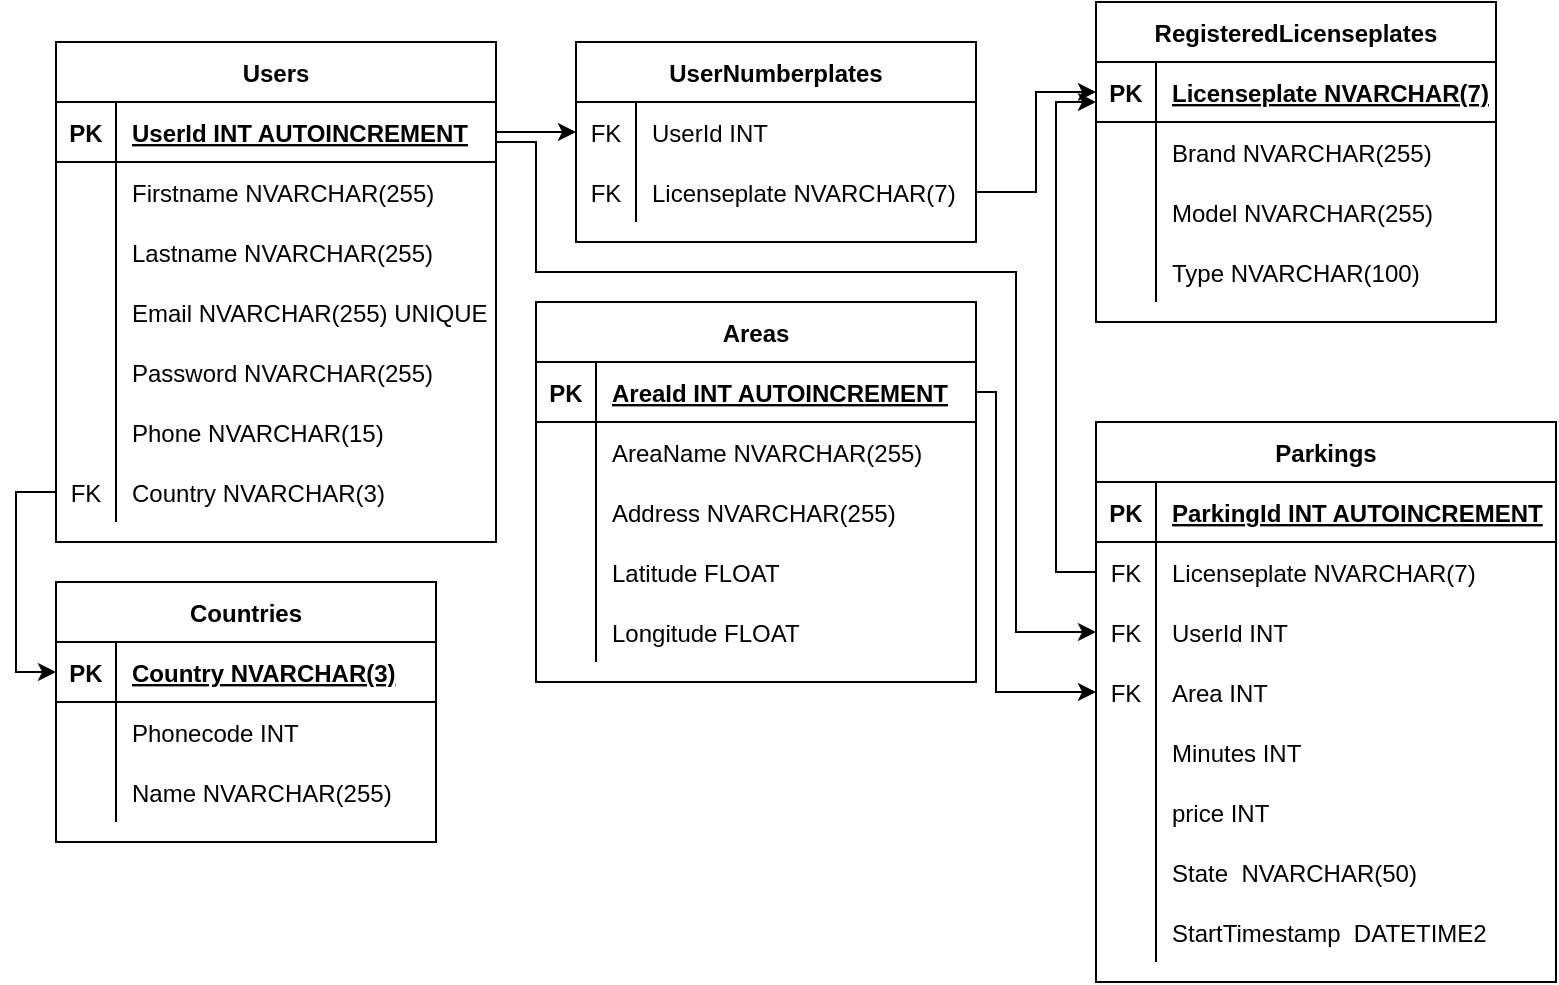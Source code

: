 <mxfile version="20.3.0" type="device"><diagram id="R2lEEEUBdFMjLlhIrx00" name="Page-1"><mxGraphModel dx="1422" dy="845" grid="1" gridSize="10" guides="1" tooltips="1" connect="1" arrows="1" fold="1" page="1" pageScale="1" pageWidth="850" pageHeight="1100" math="0" shadow="0" extFonts="Permanent Marker^https://fonts.googleapis.com/css?family=Permanent+Marker"><root><mxCell id="0"/><mxCell id="1" parent="0"/><mxCell id="RG4BsjdbidDH1RRRt_io-1" value="Users" style="shape=table;startSize=30;container=1;collapsible=1;childLayout=tableLayout;fixedRows=1;rowLines=0;fontStyle=1;align=center;resizeLast=1;" parent="1" vertex="1"><mxGeometry x="40" y="40" width="220" height="250" as="geometry"><mxRectangle x="40" y="40" width="70" height="30" as="alternateBounds"/></mxGeometry></mxCell><mxCell id="RG4BsjdbidDH1RRRt_io-2" value="" style="shape=tableRow;horizontal=0;startSize=0;swimlaneHead=0;swimlaneBody=0;fillColor=none;collapsible=0;dropTarget=0;points=[[0,0.5],[1,0.5]];portConstraint=eastwest;top=0;left=0;right=0;bottom=1;" parent="RG4BsjdbidDH1RRRt_io-1" vertex="1"><mxGeometry y="30" width="220" height="30" as="geometry"/></mxCell><mxCell id="RG4BsjdbidDH1RRRt_io-3" value="PK" style="shape=partialRectangle;connectable=0;fillColor=none;top=0;left=0;bottom=0;right=0;fontStyle=1;overflow=hidden;" parent="RG4BsjdbidDH1RRRt_io-2" vertex="1"><mxGeometry width="30" height="30" as="geometry"><mxRectangle width="30" height="30" as="alternateBounds"/></mxGeometry></mxCell><mxCell id="RG4BsjdbidDH1RRRt_io-4" value="UserId INT AUTOINCREMENT" style="shape=partialRectangle;connectable=0;fillColor=none;top=0;left=0;bottom=0;right=0;align=left;spacingLeft=6;fontStyle=5;overflow=hidden;" parent="RG4BsjdbidDH1RRRt_io-2" vertex="1"><mxGeometry x="30" width="190" height="30" as="geometry"><mxRectangle width="190" height="30" as="alternateBounds"/></mxGeometry></mxCell><mxCell id="RG4BsjdbidDH1RRRt_io-5" value="" style="shape=tableRow;horizontal=0;startSize=0;swimlaneHead=0;swimlaneBody=0;fillColor=none;collapsible=0;dropTarget=0;points=[[0,0.5],[1,0.5]];portConstraint=eastwest;top=0;left=0;right=0;bottom=0;" parent="RG4BsjdbidDH1RRRt_io-1" vertex="1"><mxGeometry y="60" width="220" height="30" as="geometry"/></mxCell><mxCell id="RG4BsjdbidDH1RRRt_io-6" value="" style="shape=partialRectangle;connectable=0;fillColor=none;top=0;left=0;bottom=0;right=0;editable=1;overflow=hidden;" parent="RG4BsjdbidDH1RRRt_io-5" vertex="1"><mxGeometry width="30" height="30" as="geometry"><mxRectangle width="30" height="30" as="alternateBounds"/></mxGeometry></mxCell><mxCell id="RG4BsjdbidDH1RRRt_io-7" value="Firstname NVARCHAR(255)" style="shape=partialRectangle;connectable=0;fillColor=none;top=0;left=0;bottom=0;right=0;align=left;spacingLeft=6;overflow=hidden;" parent="RG4BsjdbidDH1RRRt_io-5" vertex="1"><mxGeometry x="30" width="190" height="30" as="geometry"><mxRectangle width="190" height="30" as="alternateBounds"/></mxGeometry></mxCell><mxCell id="onx1qdXCxPFnw5JevRRO-5" value="" style="shape=tableRow;horizontal=0;startSize=0;swimlaneHead=0;swimlaneBody=0;fillColor=none;collapsible=0;dropTarget=0;points=[[0,0.5],[1,0.5]];portConstraint=eastwest;top=0;left=0;right=0;bottom=0;" vertex="1" parent="RG4BsjdbidDH1RRRt_io-1"><mxGeometry y="90" width="220" height="30" as="geometry"/></mxCell><mxCell id="onx1qdXCxPFnw5JevRRO-6" value="" style="shape=partialRectangle;connectable=0;fillColor=none;top=0;left=0;bottom=0;right=0;editable=1;overflow=hidden;" vertex="1" parent="onx1qdXCxPFnw5JevRRO-5"><mxGeometry width="30" height="30" as="geometry"><mxRectangle width="30" height="30" as="alternateBounds"/></mxGeometry></mxCell><mxCell id="onx1qdXCxPFnw5JevRRO-7" value="Lastname NVARCHAR(255)" style="shape=partialRectangle;connectable=0;fillColor=none;top=0;left=0;bottom=0;right=0;align=left;spacingLeft=6;overflow=hidden;" vertex="1" parent="onx1qdXCxPFnw5JevRRO-5"><mxGeometry x="30" width="190" height="30" as="geometry"><mxRectangle width="190" height="30" as="alternateBounds"/></mxGeometry></mxCell><mxCell id="RG4BsjdbidDH1RRRt_io-8" value="" style="shape=tableRow;horizontal=0;startSize=0;swimlaneHead=0;swimlaneBody=0;fillColor=none;collapsible=0;dropTarget=0;points=[[0,0.5],[1,0.5]];portConstraint=eastwest;top=0;left=0;right=0;bottom=0;" parent="RG4BsjdbidDH1RRRt_io-1" vertex="1"><mxGeometry y="120" width="220" height="30" as="geometry"/></mxCell><mxCell id="RG4BsjdbidDH1RRRt_io-9" value="" style="shape=partialRectangle;connectable=0;fillColor=none;top=0;left=0;bottom=0;right=0;editable=1;overflow=hidden;" parent="RG4BsjdbidDH1RRRt_io-8" vertex="1"><mxGeometry width="30" height="30" as="geometry"><mxRectangle width="30" height="30" as="alternateBounds"/></mxGeometry></mxCell><mxCell id="RG4BsjdbidDH1RRRt_io-10" value="Email NVARCHAR(255) UNIQUE" style="shape=partialRectangle;connectable=0;fillColor=none;top=0;left=0;bottom=0;right=0;align=left;spacingLeft=6;overflow=hidden;" parent="RG4BsjdbidDH1RRRt_io-8" vertex="1"><mxGeometry x="30" width="190" height="30" as="geometry"><mxRectangle width="190" height="30" as="alternateBounds"/></mxGeometry></mxCell><mxCell id="RG4BsjdbidDH1RRRt_io-11" value="" style="shape=tableRow;horizontal=0;startSize=0;swimlaneHead=0;swimlaneBody=0;fillColor=none;collapsible=0;dropTarget=0;points=[[0,0.5],[1,0.5]];portConstraint=eastwest;top=0;left=0;right=0;bottom=0;" parent="RG4BsjdbidDH1RRRt_io-1" vertex="1"><mxGeometry y="150" width="220" height="30" as="geometry"/></mxCell><mxCell id="RG4BsjdbidDH1RRRt_io-12" value="" style="shape=partialRectangle;connectable=0;fillColor=none;top=0;left=0;bottom=0;right=0;editable=1;overflow=hidden;" parent="RG4BsjdbidDH1RRRt_io-11" vertex="1"><mxGeometry width="30" height="30" as="geometry"><mxRectangle width="30" height="30" as="alternateBounds"/></mxGeometry></mxCell><mxCell id="RG4BsjdbidDH1RRRt_io-13" value="Password NVARCHAR(255)" style="shape=partialRectangle;connectable=0;fillColor=none;top=0;left=0;bottom=0;right=0;align=left;spacingLeft=6;overflow=hidden;" parent="RG4BsjdbidDH1RRRt_io-11" vertex="1"><mxGeometry x="30" width="190" height="30" as="geometry"><mxRectangle width="190" height="30" as="alternateBounds"/></mxGeometry></mxCell><mxCell id="RG4BsjdbidDH1RRRt_io-14" value="" style="shape=tableRow;horizontal=0;startSize=0;swimlaneHead=0;swimlaneBody=0;fillColor=none;collapsible=0;dropTarget=0;points=[[0,0.5],[1,0.5]];portConstraint=eastwest;top=0;left=0;right=0;bottom=0;" parent="RG4BsjdbidDH1RRRt_io-1" vertex="1"><mxGeometry y="180" width="220" height="30" as="geometry"/></mxCell><mxCell id="RG4BsjdbidDH1RRRt_io-15" value="" style="shape=partialRectangle;connectable=0;fillColor=none;top=0;left=0;bottom=0;right=0;editable=1;overflow=hidden;" parent="RG4BsjdbidDH1RRRt_io-14" vertex="1"><mxGeometry width="30" height="30" as="geometry"><mxRectangle width="30" height="30" as="alternateBounds"/></mxGeometry></mxCell><mxCell id="RG4BsjdbidDH1RRRt_io-16" value="Phone NVARCHAR(15)" style="shape=partialRectangle;connectable=0;fillColor=none;top=0;left=0;bottom=0;right=0;align=left;spacingLeft=6;overflow=hidden;" parent="RG4BsjdbidDH1RRRt_io-14" vertex="1"><mxGeometry x="30" width="190" height="30" as="geometry"><mxRectangle width="190" height="30" as="alternateBounds"/></mxGeometry></mxCell><mxCell id="RG4BsjdbidDH1RRRt_io-33" value="" style="shape=tableRow;horizontal=0;startSize=0;swimlaneHead=0;swimlaneBody=0;fillColor=none;collapsible=0;dropTarget=0;points=[[0,0.5],[1,0.5]];portConstraint=eastwest;top=0;left=0;right=0;bottom=0;" parent="RG4BsjdbidDH1RRRt_io-1" vertex="1"><mxGeometry y="210" width="220" height="30" as="geometry"/></mxCell><mxCell id="RG4BsjdbidDH1RRRt_io-34" value="FK" style="shape=partialRectangle;connectable=0;fillColor=none;top=0;left=0;bottom=0;right=0;editable=1;overflow=hidden;" parent="RG4BsjdbidDH1RRRt_io-33" vertex="1"><mxGeometry width="30" height="30" as="geometry"><mxRectangle width="30" height="30" as="alternateBounds"/></mxGeometry></mxCell><mxCell id="RG4BsjdbidDH1RRRt_io-35" value="Country NVARCHAR(3)" style="shape=partialRectangle;connectable=0;fillColor=none;top=0;left=0;bottom=0;right=0;align=left;spacingLeft=6;overflow=hidden;" parent="RG4BsjdbidDH1RRRt_io-33" vertex="1"><mxGeometry x="30" width="190" height="30" as="geometry"><mxRectangle width="190" height="30" as="alternateBounds"/></mxGeometry></mxCell><mxCell id="RG4BsjdbidDH1RRRt_io-39" value="Countries" style="shape=table;startSize=30;container=1;collapsible=1;childLayout=tableLayout;fixedRows=1;rowLines=0;fontStyle=1;align=center;resizeLast=1;" parent="1" vertex="1"><mxGeometry x="40" y="310" width="190" height="130" as="geometry"/></mxCell><mxCell id="RG4BsjdbidDH1RRRt_io-40" value="" style="shape=tableRow;horizontal=0;startSize=0;swimlaneHead=0;swimlaneBody=0;fillColor=none;collapsible=0;dropTarget=0;points=[[0,0.5],[1,0.5]];portConstraint=eastwest;top=0;left=0;right=0;bottom=1;" parent="RG4BsjdbidDH1RRRt_io-39" vertex="1"><mxGeometry y="30" width="190" height="30" as="geometry"/></mxCell><mxCell id="RG4BsjdbidDH1RRRt_io-41" value="PK" style="shape=partialRectangle;connectable=0;fillColor=none;top=0;left=0;bottom=0;right=0;fontStyle=1;overflow=hidden;" parent="RG4BsjdbidDH1RRRt_io-40" vertex="1"><mxGeometry width="30" height="30" as="geometry"><mxRectangle width="30" height="30" as="alternateBounds"/></mxGeometry></mxCell><mxCell id="RG4BsjdbidDH1RRRt_io-42" value="Country NVARCHAR(3)" style="shape=partialRectangle;connectable=0;fillColor=none;top=0;left=0;bottom=0;right=0;align=left;spacingLeft=6;fontStyle=5;overflow=hidden;" parent="RG4BsjdbidDH1RRRt_io-40" vertex="1"><mxGeometry x="30" width="160" height="30" as="geometry"><mxRectangle width="160" height="30" as="alternateBounds"/></mxGeometry></mxCell><mxCell id="RG4BsjdbidDH1RRRt_io-43" value="" style="shape=tableRow;horizontal=0;startSize=0;swimlaneHead=0;swimlaneBody=0;fillColor=none;collapsible=0;dropTarget=0;points=[[0,0.5],[1,0.5]];portConstraint=eastwest;top=0;left=0;right=0;bottom=0;" parent="RG4BsjdbidDH1RRRt_io-39" vertex="1"><mxGeometry y="60" width="190" height="30" as="geometry"/></mxCell><mxCell id="RG4BsjdbidDH1RRRt_io-44" value="" style="shape=partialRectangle;connectable=0;fillColor=none;top=0;left=0;bottom=0;right=0;editable=1;overflow=hidden;" parent="RG4BsjdbidDH1RRRt_io-43" vertex="1"><mxGeometry width="30" height="30" as="geometry"><mxRectangle width="30" height="30" as="alternateBounds"/></mxGeometry></mxCell><mxCell id="RG4BsjdbidDH1RRRt_io-45" value="Phonecode INT" style="shape=partialRectangle;connectable=0;fillColor=none;top=0;left=0;bottom=0;right=0;align=left;spacingLeft=6;overflow=hidden;" parent="RG4BsjdbidDH1RRRt_io-43" vertex="1"><mxGeometry x="30" width="160" height="30" as="geometry"><mxRectangle width="160" height="30" as="alternateBounds"/></mxGeometry></mxCell><mxCell id="RG4BsjdbidDH1RRRt_io-46" value="" style="shape=tableRow;horizontal=0;startSize=0;swimlaneHead=0;swimlaneBody=0;fillColor=none;collapsible=0;dropTarget=0;points=[[0,0.5],[1,0.5]];portConstraint=eastwest;top=0;left=0;right=0;bottom=0;" parent="RG4BsjdbidDH1RRRt_io-39" vertex="1"><mxGeometry y="90" width="190" height="30" as="geometry"/></mxCell><mxCell id="RG4BsjdbidDH1RRRt_io-47" value="" style="shape=partialRectangle;connectable=0;fillColor=none;top=0;left=0;bottom=0;right=0;editable=1;overflow=hidden;" parent="RG4BsjdbidDH1RRRt_io-46" vertex="1"><mxGeometry width="30" height="30" as="geometry"><mxRectangle width="30" height="30" as="alternateBounds"/></mxGeometry></mxCell><mxCell id="RG4BsjdbidDH1RRRt_io-48" value="Name NVARCHAR(255)" style="shape=partialRectangle;connectable=0;fillColor=none;top=0;left=0;bottom=0;right=0;align=left;spacingLeft=6;overflow=hidden;" parent="RG4BsjdbidDH1RRRt_io-46" vertex="1"><mxGeometry x="30" width="160" height="30" as="geometry"><mxRectangle width="160" height="30" as="alternateBounds"/></mxGeometry></mxCell><mxCell id="RG4BsjdbidDH1RRRt_io-52" style="edgeStyle=orthogonalEdgeStyle;rounded=0;orthogonalLoop=1;jettySize=auto;html=1;entryX=0;entryY=0.5;entryDx=0;entryDy=0;" parent="1" source="RG4BsjdbidDH1RRRt_io-33" target="RG4BsjdbidDH1RRRt_io-40" edge="1"><mxGeometry relative="1" as="geometry"/></mxCell><mxCell id="RG4BsjdbidDH1RRRt_io-81" value="UserNumberplates" style="shape=table;startSize=30;container=1;collapsible=1;childLayout=tableLayout;fixedRows=1;rowLines=0;fontStyle=1;align=center;resizeLast=1;" parent="1" vertex="1"><mxGeometry x="300" y="40" width="200" height="100" as="geometry"/></mxCell><mxCell id="RG4BsjdbidDH1RRRt_io-85" value="" style="shape=tableRow;horizontal=0;startSize=0;swimlaneHead=0;swimlaneBody=0;fillColor=none;collapsible=0;dropTarget=0;points=[[0,0.5],[1,0.5]];portConstraint=eastwest;top=0;left=0;right=0;bottom=0;" parent="RG4BsjdbidDH1RRRt_io-81" vertex="1"><mxGeometry y="30" width="200" height="30" as="geometry"/></mxCell><mxCell id="RG4BsjdbidDH1RRRt_io-86" value="FK" style="shape=partialRectangle;connectable=0;fillColor=none;top=0;left=0;bottom=0;right=0;editable=1;overflow=hidden;" parent="RG4BsjdbidDH1RRRt_io-85" vertex="1"><mxGeometry width="30" height="30" as="geometry"><mxRectangle width="30" height="30" as="alternateBounds"/></mxGeometry></mxCell><mxCell id="RG4BsjdbidDH1RRRt_io-87" value="UserId INT" style="shape=partialRectangle;connectable=0;fillColor=none;top=0;left=0;bottom=0;right=0;align=left;spacingLeft=6;overflow=hidden;" parent="RG4BsjdbidDH1RRRt_io-85" vertex="1"><mxGeometry x="30" width="170" height="30" as="geometry"><mxRectangle width="170" height="30" as="alternateBounds"/></mxGeometry></mxCell><mxCell id="RG4BsjdbidDH1RRRt_io-149" value="" style="shape=tableRow;horizontal=0;startSize=0;swimlaneHead=0;swimlaneBody=0;fillColor=none;collapsible=0;dropTarget=0;points=[[0,0.5],[1,0.5]];portConstraint=eastwest;top=0;left=0;right=0;bottom=0;" parent="RG4BsjdbidDH1RRRt_io-81" vertex="1"><mxGeometry y="60" width="200" height="30" as="geometry"/></mxCell><mxCell id="RG4BsjdbidDH1RRRt_io-150" value="FK" style="shape=partialRectangle;connectable=0;fillColor=none;top=0;left=0;bottom=0;right=0;editable=1;overflow=hidden;" parent="RG4BsjdbidDH1RRRt_io-149" vertex="1"><mxGeometry width="30" height="30" as="geometry"><mxRectangle width="30" height="30" as="alternateBounds"/></mxGeometry></mxCell><mxCell id="RG4BsjdbidDH1RRRt_io-151" value="Licenseplate NVARCHAR(7)" style="shape=partialRectangle;connectable=0;fillColor=none;top=0;left=0;bottom=0;right=0;align=left;spacingLeft=6;overflow=hidden;" parent="RG4BsjdbidDH1RRRt_io-149" vertex="1"><mxGeometry x="30" width="170" height="30" as="geometry"><mxRectangle width="170" height="30" as="alternateBounds"/></mxGeometry></mxCell><mxCell id="RG4BsjdbidDH1RRRt_io-95" style="edgeStyle=orthogonalEdgeStyle;rounded=0;orthogonalLoop=1;jettySize=auto;html=1;exitX=1;exitY=0.5;exitDx=0;exitDy=0;entryX=0;entryY=0.5;entryDx=0;entryDy=0;" parent="1" source="RG4BsjdbidDH1RRRt_io-2" edge="1"><mxGeometry relative="1" as="geometry"><mxPoint x="300" y="85" as="targetPoint"/><Array as="points"><mxPoint x="270" y="85"/><mxPoint x="270" y="85"/></Array></mxGeometry></mxCell><mxCell id="RG4BsjdbidDH1RRRt_io-96" value="Parkings" style="shape=table;startSize=30;container=1;collapsible=1;childLayout=tableLayout;fixedRows=1;rowLines=0;fontStyle=1;align=center;resizeLast=1;" parent="1" vertex="1"><mxGeometry x="560" y="230" width="230" height="280" as="geometry"/></mxCell><mxCell id="RG4BsjdbidDH1RRRt_io-97" value="" style="shape=tableRow;horizontal=0;startSize=0;swimlaneHead=0;swimlaneBody=0;fillColor=none;collapsible=0;dropTarget=0;points=[[0,0.5],[1,0.5]];portConstraint=eastwest;top=0;left=0;right=0;bottom=1;" parent="RG4BsjdbidDH1RRRt_io-96" vertex="1"><mxGeometry y="30" width="230" height="30" as="geometry"/></mxCell><mxCell id="RG4BsjdbidDH1RRRt_io-98" value="PK" style="shape=partialRectangle;connectable=0;fillColor=none;top=0;left=0;bottom=0;right=0;fontStyle=1;overflow=hidden;" parent="RG4BsjdbidDH1RRRt_io-97" vertex="1"><mxGeometry width="30" height="30" as="geometry"><mxRectangle width="30" height="30" as="alternateBounds"/></mxGeometry></mxCell><mxCell id="RG4BsjdbidDH1RRRt_io-99" value="ParkingId INT AUTOINCREMENT" style="shape=partialRectangle;connectable=0;fillColor=none;top=0;left=0;bottom=0;right=0;align=left;spacingLeft=6;fontStyle=5;overflow=hidden;" parent="RG4BsjdbidDH1RRRt_io-97" vertex="1"><mxGeometry x="30" width="200" height="30" as="geometry"><mxRectangle width="200" height="30" as="alternateBounds"/></mxGeometry></mxCell><mxCell id="RG4BsjdbidDH1RRRt_io-100" value="" style="shape=tableRow;horizontal=0;startSize=0;swimlaneHead=0;swimlaneBody=0;fillColor=none;collapsible=0;dropTarget=0;points=[[0,0.5],[1,0.5]];portConstraint=eastwest;top=0;left=0;right=0;bottom=0;" parent="RG4BsjdbidDH1RRRt_io-96" vertex="1"><mxGeometry y="60" width="230" height="30" as="geometry"/></mxCell><mxCell id="RG4BsjdbidDH1RRRt_io-101" value="FK" style="shape=partialRectangle;connectable=0;fillColor=none;top=0;left=0;bottom=0;right=0;editable=1;overflow=hidden;" parent="RG4BsjdbidDH1RRRt_io-100" vertex="1"><mxGeometry width="30" height="30" as="geometry"><mxRectangle width="30" height="30" as="alternateBounds"/></mxGeometry></mxCell><mxCell id="RG4BsjdbidDH1RRRt_io-102" value="Licenseplate NVARCHAR(7)" style="shape=partialRectangle;connectable=0;fillColor=none;top=0;left=0;bottom=0;right=0;align=left;spacingLeft=6;overflow=hidden;" parent="RG4BsjdbidDH1RRRt_io-100" vertex="1"><mxGeometry x="30" width="200" height="30" as="geometry"><mxRectangle width="200" height="30" as="alternateBounds"/></mxGeometry></mxCell><mxCell id="RG4BsjdbidDH1RRRt_io-103" value="" style="shape=tableRow;horizontal=0;startSize=0;swimlaneHead=0;swimlaneBody=0;fillColor=none;collapsible=0;dropTarget=0;points=[[0,0.5],[1,0.5]];portConstraint=eastwest;top=0;left=0;right=0;bottom=0;" parent="RG4BsjdbidDH1RRRt_io-96" vertex="1"><mxGeometry y="90" width="230" height="30" as="geometry"/></mxCell><mxCell id="RG4BsjdbidDH1RRRt_io-104" value="FK" style="shape=partialRectangle;connectable=0;fillColor=none;top=0;left=0;bottom=0;right=0;editable=1;overflow=hidden;" parent="RG4BsjdbidDH1RRRt_io-103" vertex="1"><mxGeometry width="30" height="30" as="geometry"><mxRectangle width="30" height="30" as="alternateBounds"/></mxGeometry></mxCell><mxCell id="RG4BsjdbidDH1RRRt_io-105" value="UserId INT" style="shape=partialRectangle;connectable=0;fillColor=none;top=0;left=0;bottom=0;right=0;align=left;spacingLeft=6;overflow=hidden;" parent="RG4BsjdbidDH1RRRt_io-103" vertex="1"><mxGeometry x="30" width="200" height="30" as="geometry"><mxRectangle width="200" height="30" as="alternateBounds"/></mxGeometry></mxCell><mxCell id="RG4BsjdbidDH1RRRt_io-124" value="" style="shape=tableRow;horizontal=0;startSize=0;swimlaneHead=0;swimlaneBody=0;fillColor=none;collapsible=0;dropTarget=0;points=[[0,0.5],[1,0.5]];portConstraint=eastwest;top=0;left=0;right=0;bottom=0;" parent="RG4BsjdbidDH1RRRt_io-96" vertex="1"><mxGeometry y="120" width="230" height="30" as="geometry"/></mxCell><mxCell id="RG4BsjdbidDH1RRRt_io-125" value="FK" style="shape=partialRectangle;connectable=0;fillColor=none;top=0;left=0;bottom=0;right=0;editable=1;overflow=hidden;" parent="RG4BsjdbidDH1RRRt_io-124" vertex="1"><mxGeometry width="30" height="30" as="geometry"><mxRectangle width="30" height="30" as="alternateBounds"/></mxGeometry></mxCell><mxCell id="RG4BsjdbidDH1RRRt_io-126" value="Area INT" style="shape=partialRectangle;connectable=0;fillColor=none;top=0;left=0;bottom=0;right=0;align=left;spacingLeft=6;overflow=hidden;" parent="RG4BsjdbidDH1RRRt_io-124" vertex="1"><mxGeometry x="30" width="200" height="30" as="geometry"><mxRectangle width="200" height="30" as="alternateBounds"/></mxGeometry></mxCell><mxCell id="RG4BsjdbidDH1RRRt_io-106" value="" style="shape=tableRow;horizontal=0;startSize=0;swimlaneHead=0;swimlaneBody=0;fillColor=none;collapsible=0;dropTarget=0;points=[[0,0.5],[1,0.5]];portConstraint=eastwest;top=0;left=0;right=0;bottom=0;" parent="RG4BsjdbidDH1RRRt_io-96" vertex="1"><mxGeometry y="150" width="230" height="30" as="geometry"/></mxCell><mxCell id="RG4BsjdbidDH1RRRt_io-107" value="" style="shape=partialRectangle;connectable=0;fillColor=none;top=0;left=0;bottom=0;right=0;editable=1;overflow=hidden;" parent="RG4BsjdbidDH1RRRt_io-106" vertex="1"><mxGeometry width="30" height="30" as="geometry"><mxRectangle width="30" height="30" as="alternateBounds"/></mxGeometry></mxCell><mxCell id="RG4BsjdbidDH1RRRt_io-108" value="Minutes INT" style="shape=partialRectangle;connectable=0;fillColor=none;top=0;left=0;bottom=0;right=0;align=left;spacingLeft=6;overflow=hidden;" parent="RG4BsjdbidDH1RRRt_io-106" vertex="1"><mxGeometry x="30" width="200" height="30" as="geometry"><mxRectangle width="200" height="30" as="alternateBounds"/></mxGeometry></mxCell><mxCell id="RG4BsjdbidDH1RRRt_io-168" value="" style="shape=tableRow;horizontal=0;startSize=0;swimlaneHead=0;swimlaneBody=0;fillColor=none;collapsible=0;dropTarget=0;points=[[0,0.5],[1,0.5]];portConstraint=eastwest;top=0;left=0;right=0;bottom=0;" parent="RG4BsjdbidDH1RRRt_io-96" vertex="1"><mxGeometry y="180" width="230" height="30" as="geometry"/></mxCell><mxCell id="RG4BsjdbidDH1RRRt_io-169" value="" style="shape=partialRectangle;connectable=0;fillColor=none;top=0;left=0;bottom=0;right=0;editable=1;overflow=hidden;" parent="RG4BsjdbidDH1RRRt_io-168" vertex="1"><mxGeometry width="30" height="30" as="geometry"><mxRectangle width="30" height="30" as="alternateBounds"/></mxGeometry></mxCell><mxCell id="RG4BsjdbidDH1RRRt_io-170" value="price INT" style="shape=partialRectangle;connectable=0;fillColor=none;top=0;left=0;bottom=0;right=0;align=left;spacingLeft=6;overflow=hidden;" parent="RG4BsjdbidDH1RRRt_io-168" vertex="1"><mxGeometry x="30" width="200" height="30" as="geometry"><mxRectangle width="200" height="30" as="alternateBounds"/></mxGeometry></mxCell><mxCell id="RG4BsjdbidDH1RRRt_io-171" value="" style="shape=tableRow;horizontal=0;startSize=0;swimlaneHead=0;swimlaneBody=0;fillColor=none;collapsible=0;dropTarget=0;points=[[0,0.5],[1,0.5]];portConstraint=eastwest;top=0;left=0;right=0;bottom=0;" parent="RG4BsjdbidDH1RRRt_io-96" vertex="1"><mxGeometry y="210" width="230" height="30" as="geometry"/></mxCell><mxCell id="RG4BsjdbidDH1RRRt_io-172" value="" style="shape=partialRectangle;connectable=0;fillColor=none;top=0;left=0;bottom=0;right=0;editable=1;overflow=hidden;" parent="RG4BsjdbidDH1RRRt_io-171" vertex="1"><mxGeometry width="30" height="30" as="geometry"><mxRectangle width="30" height="30" as="alternateBounds"/></mxGeometry></mxCell><mxCell id="RG4BsjdbidDH1RRRt_io-173" value="State  NVARCHAR(50)" style="shape=partialRectangle;connectable=0;fillColor=none;top=0;left=0;bottom=0;right=0;align=left;spacingLeft=6;overflow=hidden;" parent="RG4BsjdbidDH1RRRt_io-171" vertex="1"><mxGeometry x="30" width="200" height="30" as="geometry"><mxRectangle width="200" height="30" as="alternateBounds"/></mxGeometry></mxCell><mxCell id="RG4BsjdbidDH1RRRt_io-174" value="" style="shape=tableRow;horizontal=0;startSize=0;swimlaneHead=0;swimlaneBody=0;fillColor=none;collapsible=0;dropTarget=0;points=[[0,0.5],[1,0.5]];portConstraint=eastwest;top=0;left=0;right=0;bottom=0;" parent="RG4BsjdbidDH1RRRt_io-96" vertex="1"><mxGeometry y="240" width="230" height="30" as="geometry"/></mxCell><mxCell id="RG4BsjdbidDH1RRRt_io-175" value="" style="shape=partialRectangle;connectable=0;fillColor=none;top=0;left=0;bottom=0;right=0;editable=1;overflow=hidden;" parent="RG4BsjdbidDH1RRRt_io-174" vertex="1"><mxGeometry width="30" height="30" as="geometry"><mxRectangle width="30" height="30" as="alternateBounds"/></mxGeometry></mxCell><mxCell id="RG4BsjdbidDH1RRRt_io-176" value="StartTimestamp  DATETIME2" style="shape=partialRectangle;connectable=0;fillColor=none;top=0;left=0;bottom=0;right=0;align=left;spacingLeft=6;overflow=hidden;" parent="RG4BsjdbidDH1RRRt_io-174" vertex="1"><mxGeometry x="30" width="200" height="30" as="geometry"><mxRectangle width="200" height="30" as="alternateBounds"/></mxGeometry></mxCell><mxCell id="RG4BsjdbidDH1RRRt_io-127" value="Areas" style="shape=table;startSize=30;container=1;collapsible=1;childLayout=tableLayout;fixedRows=1;rowLines=0;fontStyle=1;align=center;resizeLast=1;" parent="1" vertex="1"><mxGeometry x="280" y="170" width="220" height="190" as="geometry"/></mxCell><mxCell id="RG4BsjdbidDH1RRRt_io-128" value="" style="shape=tableRow;horizontal=0;startSize=0;swimlaneHead=0;swimlaneBody=0;fillColor=none;collapsible=0;dropTarget=0;points=[[0,0.5],[1,0.5]];portConstraint=eastwest;top=0;left=0;right=0;bottom=1;" parent="RG4BsjdbidDH1RRRt_io-127" vertex="1"><mxGeometry y="30" width="220" height="30" as="geometry"/></mxCell><mxCell id="RG4BsjdbidDH1RRRt_io-129" value="PK" style="shape=partialRectangle;connectable=0;fillColor=none;top=0;left=0;bottom=0;right=0;fontStyle=1;overflow=hidden;" parent="RG4BsjdbidDH1RRRt_io-128" vertex="1"><mxGeometry width="30" height="30" as="geometry"><mxRectangle width="30" height="30" as="alternateBounds"/></mxGeometry></mxCell><mxCell id="RG4BsjdbidDH1RRRt_io-130" value="AreaId INT AUTOINCREMENT" style="shape=partialRectangle;connectable=0;fillColor=none;top=0;left=0;bottom=0;right=0;align=left;spacingLeft=6;fontStyle=5;overflow=hidden;" parent="RG4BsjdbidDH1RRRt_io-128" vertex="1"><mxGeometry x="30" width="190" height="30" as="geometry"><mxRectangle width="190" height="30" as="alternateBounds"/></mxGeometry></mxCell><mxCell id="RG4BsjdbidDH1RRRt_io-131" value="" style="shape=tableRow;horizontal=0;startSize=0;swimlaneHead=0;swimlaneBody=0;fillColor=none;collapsible=0;dropTarget=0;points=[[0,0.5],[1,0.5]];portConstraint=eastwest;top=0;left=0;right=0;bottom=0;" parent="RG4BsjdbidDH1RRRt_io-127" vertex="1"><mxGeometry y="60" width="220" height="30" as="geometry"/></mxCell><mxCell id="RG4BsjdbidDH1RRRt_io-132" value="" style="shape=partialRectangle;connectable=0;fillColor=none;top=0;left=0;bottom=0;right=0;editable=1;overflow=hidden;" parent="RG4BsjdbidDH1RRRt_io-131" vertex="1"><mxGeometry width="30" height="30" as="geometry"><mxRectangle width="30" height="30" as="alternateBounds"/></mxGeometry></mxCell><mxCell id="RG4BsjdbidDH1RRRt_io-133" value="AreaName NVARCHAR(255)" style="shape=partialRectangle;connectable=0;fillColor=none;top=0;left=0;bottom=0;right=0;align=left;spacingLeft=6;overflow=hidden;" parent="RG4BsjdbidDH1RRRt_io-131" vertex="1"><mxGeometry x="30" width="190" height="30" as="geometry"><mxRectangle width="190" height="30" as="alternateBounds"/></mxGeometry></mxCell><mxCell id="RG4BsjdbidDH1RRRt_io-134" value="" style="shape=tableRow;horizontal=0;startSize=0;swimlaneHead=0;swimlaneBody=0;fillColor=none;collapsible=0;dropTarget=0;points=[[0,0.5],[1,0.5]];portConstraint=eastwest;top=0;left=0;right=0;bottom=0;" parent="RG4BsjdbidDH1RRRt_io-127" vertex="1"><mxGeometry y="90" width="220" height="30" as="geometry"/></mxCell><mxCell id="RG4BsjdbidDH1RRRt_io-135" value="" style="shape=partialRectangle;connectable=0;fillColor=none;top=0;left=0;bottom=0;right=0;editable=1;overflow=hidden;" parent="RG4BsjdbidDH1RRRt_io-134" vertex="1"><mxGeometry width="30" height="30" as="geometry"><mxRectangle width="30" height="30" as="alternateBounds"/></mxGeometry></mxCell><mxCell id="RG4BsjdbidDH1RRRt_io-136" value="Address NVARCHAR(255)" style="shape=partialRectangle;connectable=0;fillColor=none;top=0;left=0;bottom=0;right=0;align=left;spacingLeft=6;overflow=hidden;" parent="RG4BsjdbidDH1RRRt_io-134" vertex="1"><mxGeometry x="30" width="190" height="30" as="geometry"><mxRectangle width="190" height="30" as="alternateBounds"/></mxGeometry></mxCell><mxCell id="RG4BsjdbidDH1RRRt_io-137" value="" style="shape=tableRow;horizontal=0;startSize=0;swimlaneHead=0;swimlaneBody=0;fillColor=none;collapsible=0;dropTarget=0;points=[[0,0.5],[1,0.5]];portConstraint=eastwest;top=0;left=0;right=0;bottom=0;" parent="RG4BsjdbidDH1RRRt_io-127" vertex="1"><mxGeometry y="120" width="220" height="30" as="geometry"/></mxCell><mxCell id="RG4BsjdbidDH1RRRt_io-138" value="" style="shape=partialRectangle;connectable=0;fillColor=none;top=0;left=0;bottom=0;right=0;editable=1;overflow=hidden;" parent="RG4BsjdbidDH1RRRt_io-137" vertex="1"><mxGeometry width="30" height="30" as="geometry"><mxRectangle width="30" height="30" as="alternateBounds"/></mxGeometry></mxCell><mxCell id="RG4BsjdbidDH1RRRt_io-139" value="Latitude FLOAT" style="shape=partialRectangle;connectable=0;fillColor=none;top=0;left=0;bottom=0;right=0;align=left;spacingLeft=6;overflow=hidden;" parent="RG4BsjdbidDH1RRRt_io-137" vertex="1"><mxGeometry x="30" width="190" height="30" as="geometry"><mxRectangle width="190" height="30" as="alternateBounds"/></mxGeometry></mxCell><mxCell id="RG4BsjdbidDH1RRRt_io-140" value="" style="shape=tableRow;horizontal=0;startSize=0;swimlaneHead=0;swimlaneBody=0;fillColor=none;collapsible=0;dropTarget=0;points=[[0,0.5],[1,0.5]];portConstraint=eastwest;top=0;left=0;right=0;bottom=0;" parent="RG4BsjdbidDH1RRRt_io-127" vertex="1"><mxGeometry y="150" width="220" height="30" as="geometry"/></mxCell><mxCell id="RG4BsjdbidDH1RRRt_io-141" value="" style="shape=partialRectangle;connectable=0;fillColor=none;top=0;left=0;bottom=0;right=0;editable=1;overflow=hidden;" parent="RG4BsjdbidDH1RRRt_io-140" vertex="1"><mxGeometry width="30" height="30" as="geometry"><mxRectangle width="30" height="30" as="alternateBounds"/></mxGeometry></mxCell><mxCell id="RG4BsjdbidDH1RRRt_io-142" value="Longitude FLOAT" style="shape=partialRectangle;connectable=0;fillColor=none;top=0;left=0;bottom=0;right=0;align=left;spacingLeft=6;overflow=hidden;" parent="RG4BsjdbidDH1RRRt_io-140" vertex="1"><mxGeometry x="30" width="190" height="30" as="geometry"><mxRectangle width="190" height="30" as="alternateBounds"/></mxGeometry></mxCell><mxCell id="RG4BsjdbidDH1RRRt_io-147" style="edgeStyle=orthogonalEdgeStyle;rounded=0;orthogonalLoop=1;jettySize=auto;html=1;exitX=1;exitY=0.5;exitDx=0;exitDy=0;" parent="1" source="RG4BsjdbidDH1RRRt_io-128" target="RG4BsjdbidDH1RRRt_io-124" edge="1"><mxGeometry relative="1" as="geometry"><mxPoint x="530" y="380" as="targetPoint"/><Array as="points"><mxPoint x="510" y="215"/><mxPoint x="510" y="365"/></Array></mxGeometry></mxCell><mxCell id="RG4BsjdbidDH1RRRt_io-152" style="edgeStyle=orthogonalEdgeStyle;rounded=0;orthogonalLoop=1;jettySize=auto;html=1;exitX=1;exitY=0.5;exitDx=0;exitDy=0;entryX=0;entryY=0.5;entryDx=0;entryDy=0;" parent="1" source="RG4BsjdbidDH1RRRt_io-2" target="RG4BsjdbidDH1RRRt_io-103" edge="1"><mxGeometry relative="1" as="geometry"><Array as="points"><mxPoint x="260" y="90"/><mxPoint x="280" y="90"/><mxPoint x="280" y="155"/><mxPoint x="520" y="155"/><mxPoint x="520" y="335"/></Array></mxGeometry></mxCell><mxCell id="RG4BsjdbidDH1RRRt_io-153" value="RegisteredLicenseplates" style="shape=table;startSize=30;container=1;collapsible=1;childLayout=tableLayout;fixedRows=1;rowLines=0;fontStyle=1;align=center;resizeLast=1;" parent="1" vertex="1"><mxGeometry x="560" y="20" width="200" height="160" as="geometry"/></mxCell><mxCell id="RG4BsjdbidDH1RRRt_io-154" value="" style="shape=tableRow;horizontal=0;startSize=0;swimlaneHead=0;swimlaneBody=0;fillColor=none;collapsible=0;dropTarget=0;points=[[0,0.5],[1,0.5]];portConstraint=eastwest;top=0;left=0;right=0;bottom=1;" parent="RG4BsjdbidDH1RRRt_io-153" vertex="1"><mxGeometry y="30" width="200" height="30" as="geometry"/></mxCell><mxCell id="RG4BsjdbidDH1RRRt_io-155" value="PK" style="shape=partialRectangle;connectable=0;fillColor=none;top=0;left=0;bottom=0;right=0;fontStyle=1;overflow=hidden;" parent="RG4BsjdbidDH1RRRt_io-154" vertex="1"><mxGeometry width="30" height="30" as="geometry"><mxRectangle width="30" height="30" as="alternateBounds"/></mxGeometry></mxCell><mxCell id="RG4BsjdbidDH1RRRt_io-156" value="Licenseplate NVARCHAR(7)" style="shape=partialRectangle;connectable=0;fillColor=none;top=0;left=0;bottom=0;right=0;align=left;spacingLeft=6;fontStyle=5;overflow=hidden;" parent="RG4BsjdbidDH1RRRt_io-154" vertex="1"><mxGeometry x="30" width="170" height="30" as="geometry"><mxRectangle width="170" height="30" as="alternateBounds"/></mxGeometry></mxCell><mxCell id="RG4BsjdbidDH1RRRt_io-157" value="" style="shape=tableRow;horizontal=0;startSize=0;swimlaneHead=0;swimlaneBody=0;fillColor=none;collapsible=0;dropTarget=0;points=[[0,0.5],[1,0.5]];portConstraint=eastwest;top=0;left=0;right=0;bottom=0;" parent="RG4BsjdbidDH1RRRt_io-153" vertex="1"><mxGeometry y="60" width="200" height="30" as="geometry"/></mxCell><mxCell id="RG4BsjdbidDH1RRRt_io-158" value="" style="shape=partialRectangle;connectable=0;fillColor=none;top=0;left=0;bottom=0;right=0;editable=1;overflow=hidden;" parent="RG4BsjdbidDH1RRRt_io-157" vertex="1"><mxGeometry width="30" height="30" as="geometry"><mxRectangle width="30" height="30" as="alternateBounds"/></mxGeometry></mxCell><mxCell id="RG4BsjdbidDH1RRRt_io-159" value="Brand NVARCHAR(255)" style="shape=partialRectangle;connectable=0;fillColor=none;top=0;left=0;bottom=0;right=0;align=left;spacingLeft=6;overflow=hidden;" parent="RG4BsjdbidDH1RRRt_io-157" vertex="1"><mxGeometry x="30" width="170" height="30" as="geometry"><mxRectangle width="170" height="30" as="alternateBounds"/></mxGeometry></mxCell><mxCell id="RG4BsjdbidDH1RRRt_io-160" value="" style="shape=tableRow;horizontal=0;startSize=0;swimlaneHead=0;swimlaneBody=0;fillColor=none;collapsible=0;dropTarget=0;points=[[0,0.5],[1,0.5]];portConstraint=eastwest;top=0;left=0;right=0;bottom=0;" parent="RG4BsjdbidDH1RRRt_io-153" vertex="1"><mxGeometry y="90" width="200" height="30" as="geometry"/></mxCell><mxCell id="RG4BsjdbidDH1RRRt_io-161" value="" style="shape=partialRectangle;connectable=0;fillColor=none;top=0;left=0;bottom=0;right=0;editable=1;overflow=hidden;" parent="RG4BsjdbidDH1RRRt_io-160" vertex="1"><mxGeometry width="30" height="30" as="geometry"><mxRectangle width="30" height="30" as="alternateBounds"/></mxGeometry></mxCell><mxCell id="RG4BsjdbidDH1RRRt_io-162" value="Model NVARCHAR(255)" style="shape=partialRectangle;connectable=0;fillColor=none;top=0;left=0;bottom=0;right=0;align=left;spacingLeft=6;overflow=hidden;" parent="RG4BsjdbidDH1RRRt_io-160" vertex="1"><mxGeometry x="30" width="170" height="30" as="geometry"><mxRectangle width="170" height="30" as="alternateBounds"/></mxGeometry></mxCell><mxCell id="RG4BsjdbidDH1RRRt_io-163" value="" style="shape=tableRow;horizontal=0;startSize=0;swimlaneHead=0;swimlaneBody=0;fillColor=none;collapsible=0;dropTarget=0;points=[[0,0.5],[1,0.5]];portConstraint=eastwest;top=0;left=0;right=0;bottom=0;" parent="RG4BsjdbidDH1RRRt_io-153" vertex="1"><mxGeometry y="120" width="200" height="30" as="geometry"/></mxCell><mxCell id="RG4BsjdbidDH1RRRt_io-164" value="" style="shape=partialRectangle;connectable=0;fillColor=none;top=0;left=0;bottom=0;right=0;editable=1;overflow=hidden;" parent="RG4BsjdbidDH1RRRt_io-163" vertex="1"><mxGeometry width="30" height="30" as="geometry"><mxRectangle width="30" height="30" as="alternateBounds"/></mxGeometry></mxCell><mxCell id="RG4BsjdbidDH1RRRt_io-165" value="Type NVARCHAR(100)" style="shape=partialRectangle;connectable=0;fillColor=none;top=0;left=0;bottom=0;right=0;align=left;spacingLeft=6;overflow=hidden;" parent="RG4BsjdbidDH1RRRt_io-163" vertex="1"><mxGeometry x="30" width="170" height="30" as="geometry"><mxRectangle width="170" height="30" as="alternateBounds"/></mxGeometry></mxCell><mxCell id="onx1qdXCxPFnw5JevRRO-1" style="edgeStyle=orthogonalEdgeStyle;rounded=0;orthogonalLoop=1;jettySize=auto;html=1;" edge="1" parent="1" source="RG4BsjdbidDH1RRRt_io-149" target="RG4BsjdbidDH1RRRt_io-154"><mxGeometry relative="1" as="geometry"/></mxCell><mxCell id="onx1qdXCxPFnw5JevRRO-4" style="edgeStyle=orthogonalEdgeStyle;rounded=0;orthogonalLoop=1;jettySize=auto;html=1;" edge="1" parent="1" source="RG4BsjdbidDH1RRRt_io-100" target="RG4BsjdbidDH1RRRt_io-154"><mxGeometry relative="1" as="geometry"><Array as="points"><mxPoint x="540" y="305"/><mxPoint x="540" y="70"/></Array></mxGeometry></mxCell></root></mxGraphModel></diagram></mxfile>